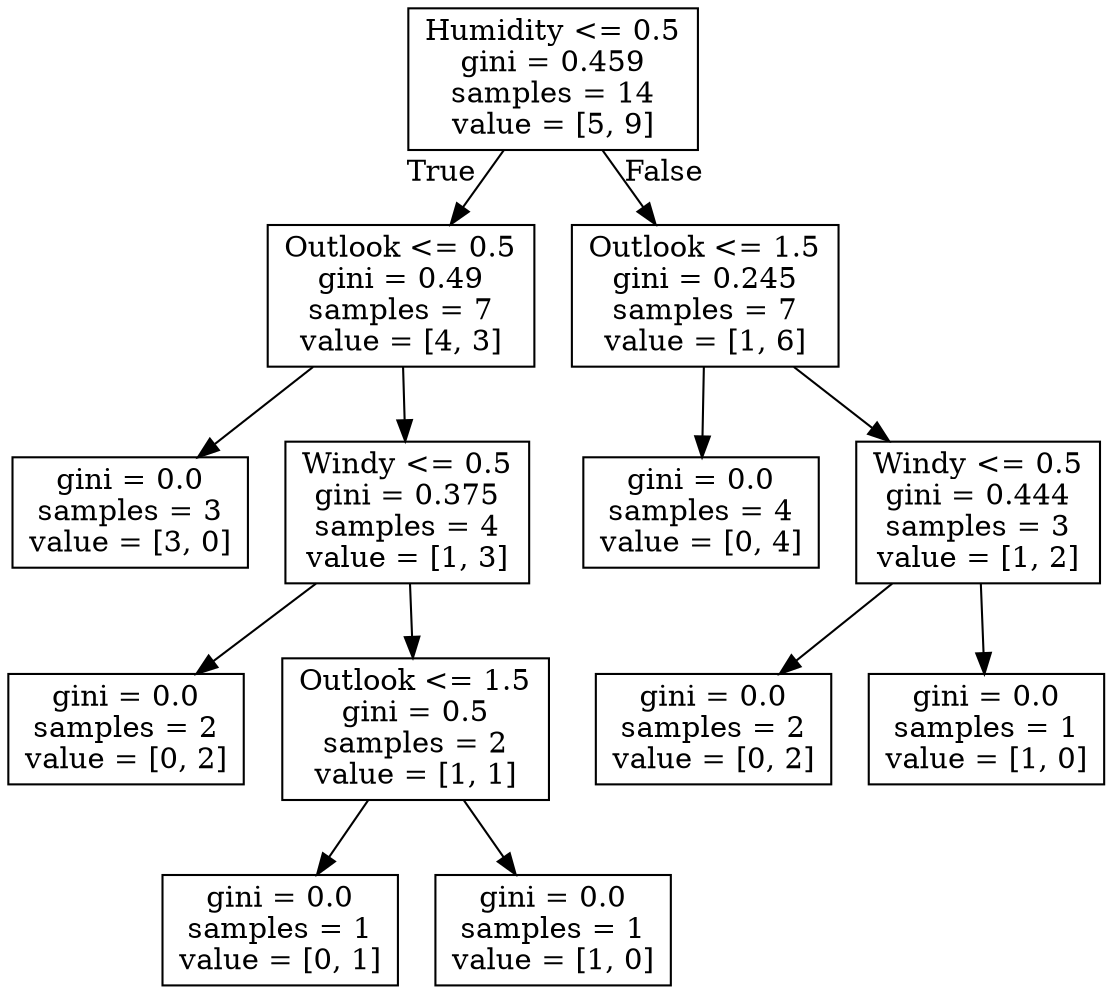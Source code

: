 digraph Tree {
node [shape=box] ;
0 [label="Humidity <= 0.5\ngini = 0.459\nsamples = 14\nvalue = [5, 9]"] ;
1 [label="Outlook <= 0.5\ngini = 0.49\nsamples = 7\nvalue = [4, 3]"] ;
0 -> 1 [labeldistance=2.5, labelangle=45, headlabel="True"] ;
2 [label="gini = 0.0\nsamples = 3\nvalue = [3, 0]"] ;
1 -> 2 ;
3 [label="Windy <= 0.5\ngini = 0.375\nsamples = 4\nvalue = [1, 3]"] ;
1 -> 3 ;
4 [label="gini = 0.0\nsamples = 2\nvalue = [0, 2]"] ;
3 -> 4 ;
5 [label="Outlook <= 1.5\ngini = 0.5\nsamples = 2\nvalue = [1, 1]"] ;
3 -> 5 ;
6 [label="gini = 0.0\nsamples = 1\nvalue = [0, 1]"] ;
5 -> 6 ;
7 [label="gini = 0.0\nsamples = 1\nvalue = [1, 0]"] ;
5 -> 7 ;
8 [label="Outlook <= 1.5\ngini = 0.245\nsamples = 7\nvalue = [1, 6]"] ;
0 -> 8 [labeldistance=2.5, labelangle=-45, headlabel="False"] ;
9 [label="gini = 0.0\nsamples = 4\nvalue = [0, 4]"] ;
8 -> 9 ;
10 [label="Windy <= 0.5\ngini = 0.444\nsamples = 3\nvalue = [1, 2]"] ;
8 -> 10 ;
11 [label="gini = 0.0\nsamples = 2\nvalue = [0, 2]"] ;
10 -> 11 ;
12 [label="gini = 0.0\nsamples = 1\nvalue = [1, 0]"] ;
10 -> 12 ;
}